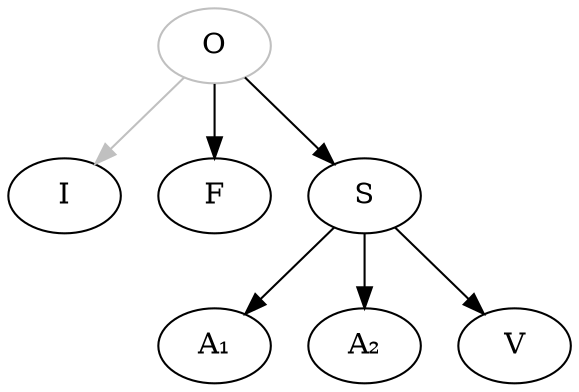 digraph {

O[color="grey"];
A1[label="A₁"];
A2[label="A₂"];


O->I[color="grey"];
O->F;
O->S;
S->A1;
S->A2;
S->V;


}
